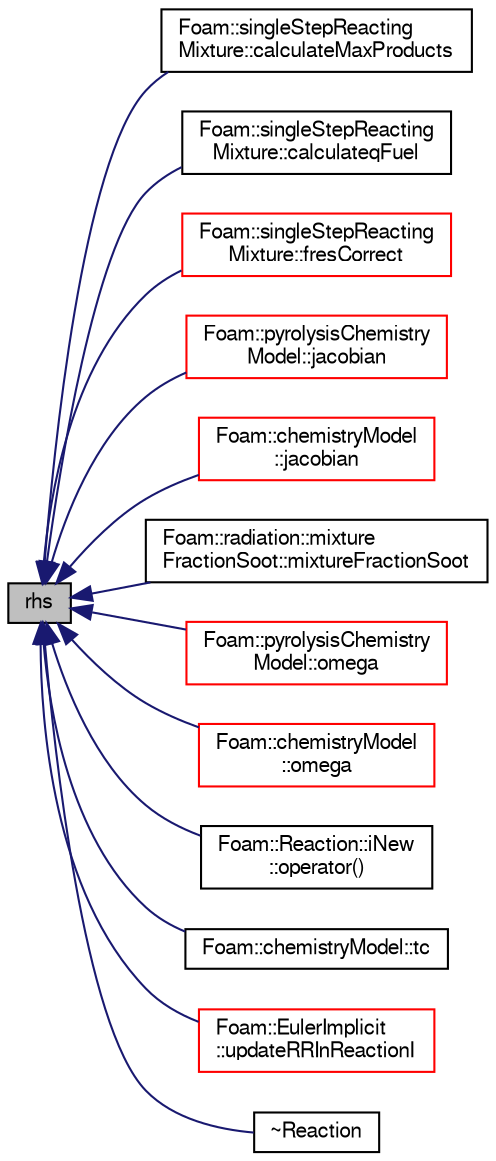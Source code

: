 digraph "rhs"
{
  bgcolor="transparent";
  edge [fontname="FreeSans",fontsize="10",labelfontname="FreeSans",labelfontsize="10"];
  node [fontname="FreeSans",fontsize="10",shape=record];
  rankdir="LR";
  Node857 [label="rhs",height=0.2,width=0.4,color="black", fillcolor="grey75", style="filled", fontcolor="black"];
  Node857 -> Node858 [dir="back",color="midnightblue",fontsize="10",style="solid",fontname="FreeSans"];
  Node858 [label="Foam::singleStepReacting\lMixture::calculateMaxProducts",height=0.2,width=0.4,color="black",URL="$a30154.html#a6b47228f15cd274354a53d39621f57c0",tooltip="Calculate maximum products at stoichiometric mixture. "];
  Node857 -> Node859 [dir="back",color="midnightblue",fontsize="10",style="solid",fontname="FreeSans"];
  Node859 [label="Foam::singleStepReacting\lMixture::calculateqFuel",height=0.2,width=0.4,color="black",URL="$a30154.html#adbb9285ec5651bbb308864af20d1916d",tooltip="Calculate qFuel. "];
  Node857 -> Node860 [dir="back",color="midnightblue",fontsize="10",style="solid",fontname="FreeSans"];
  Node860 [label="Foam::singleStepReacting\lMixture::fresCorrect",height=0.2,width=0.4,color="red",URL="$a30154.html#a105d3612693f9a241191e881a344b5cf",tooltip="Calculates the residual for all components. "];
  Node857 -> Node862 [dir="back",color="midnightblue",fontsize="10",style="solid",fontname="FreeSans"];
  Node862 [label="Foam::pyrolysisChemistry\lModel::jacobian",height=0.2,width=0.4,color="red",URL="$a30190.html#afb9c61fc8f348168d75404b1a34ed937",tooltip="Calculate the Jacobian of the system. "];
  Node857 -> Node866 [dir="back",color="midnightblue",fontsize="10",style="solid",fontname="FreeSans"];
  Node866 [label="Foam::chemistryModel\l::jacobian",height=0.2,width=0.4,color="red",URL="$a29794.html#afb9c61fc8f348168d75404b1a34ed937",tooltip="Calculate the Jacobian of the system. "];
  Node857 -> Node869 [dir="back",color="midnightblue",fontsize="10",style="solid",fontname="FreeSans"];
  Node869 [label="Foam::radiation::mixture\lFractionSoot::mixtureFractionSoot",height=0.2,width=0.4,color="black",URL="$a30090.html#a8b602a1a5e61ff243518f0dfd87c05dc",tooltip="Construct from components. "];
  Node857 -> Node870 [dir="back",color="midnightblue",fontsize="10",style="solid",fontname="FreeSans"];
  Node870 [label="Foam::pyrolysisChemistry\lModel::omega",height=0.2,width=0.4,color="red",URL="$a30190.html#a531841d577b107b563085b46215c4f72",tooltip="dc/dt = omega, rate of change in concentration, for each species "];
  Node857 -> Node873 [dir="back",color="midnightblue",fontsize="10",style="solid",fontname="FreeSans"];
  Node873 [label="Foam::chemistryModel\l::omega",height=0.2,width=0.4,color="red",URL="$a29794.html#aec933e661c99de247ac7650a2587b09e",tooltip="dc/dt = omega, rate of change in concentration, for each species "];
  Node857 -> Node876 [dir="back",color="midnightblue",fontsize="10",style="solid",fontname="FreeSans"];
  Node876 [label="Foam::Reaction::iNew\l::operator()",height=0.2,width=0.4,color="black",URL="$a30338.html#a2bd1dc4328df823d9cd0ed302469b9d9"];
  Node857 -> Node877 [dir="back",color="midnightblue",fontsize="10",style="solid",fontname="FreeSans"];
  Node877 [label="Foam::chemistryModel::tc",height=0.2,width=0.4,color="black",URL="$a29794.html#a0e9e0cdeea583a75fc46a154c4a6e1fd",tooltip="Return the chemical time scale. "];
  Node857 -> Node878 [dir="back",color="midnightblue",fontsize="10",style="solid",fontname="FreeSans"];
  Node878 [label="Foam::EulerImplicit\l::updateRRInReactionI",height=0.2,width=0.4,color="red",URL="$a29810.html#a3c2998f452b2564a5c724b604fe09320"];
  Node857 -> Node880 [dir="back",color="midnightblue",fontsize="10",style="solid",fontname="FreeSans"];
  Node880 [label="~Reaction",height=0.2,width=0.4,color="black",URL="$a30330.html#ac3b086991383b38bb29c0d07a837745a",tooltip="Destructor. "];
}
